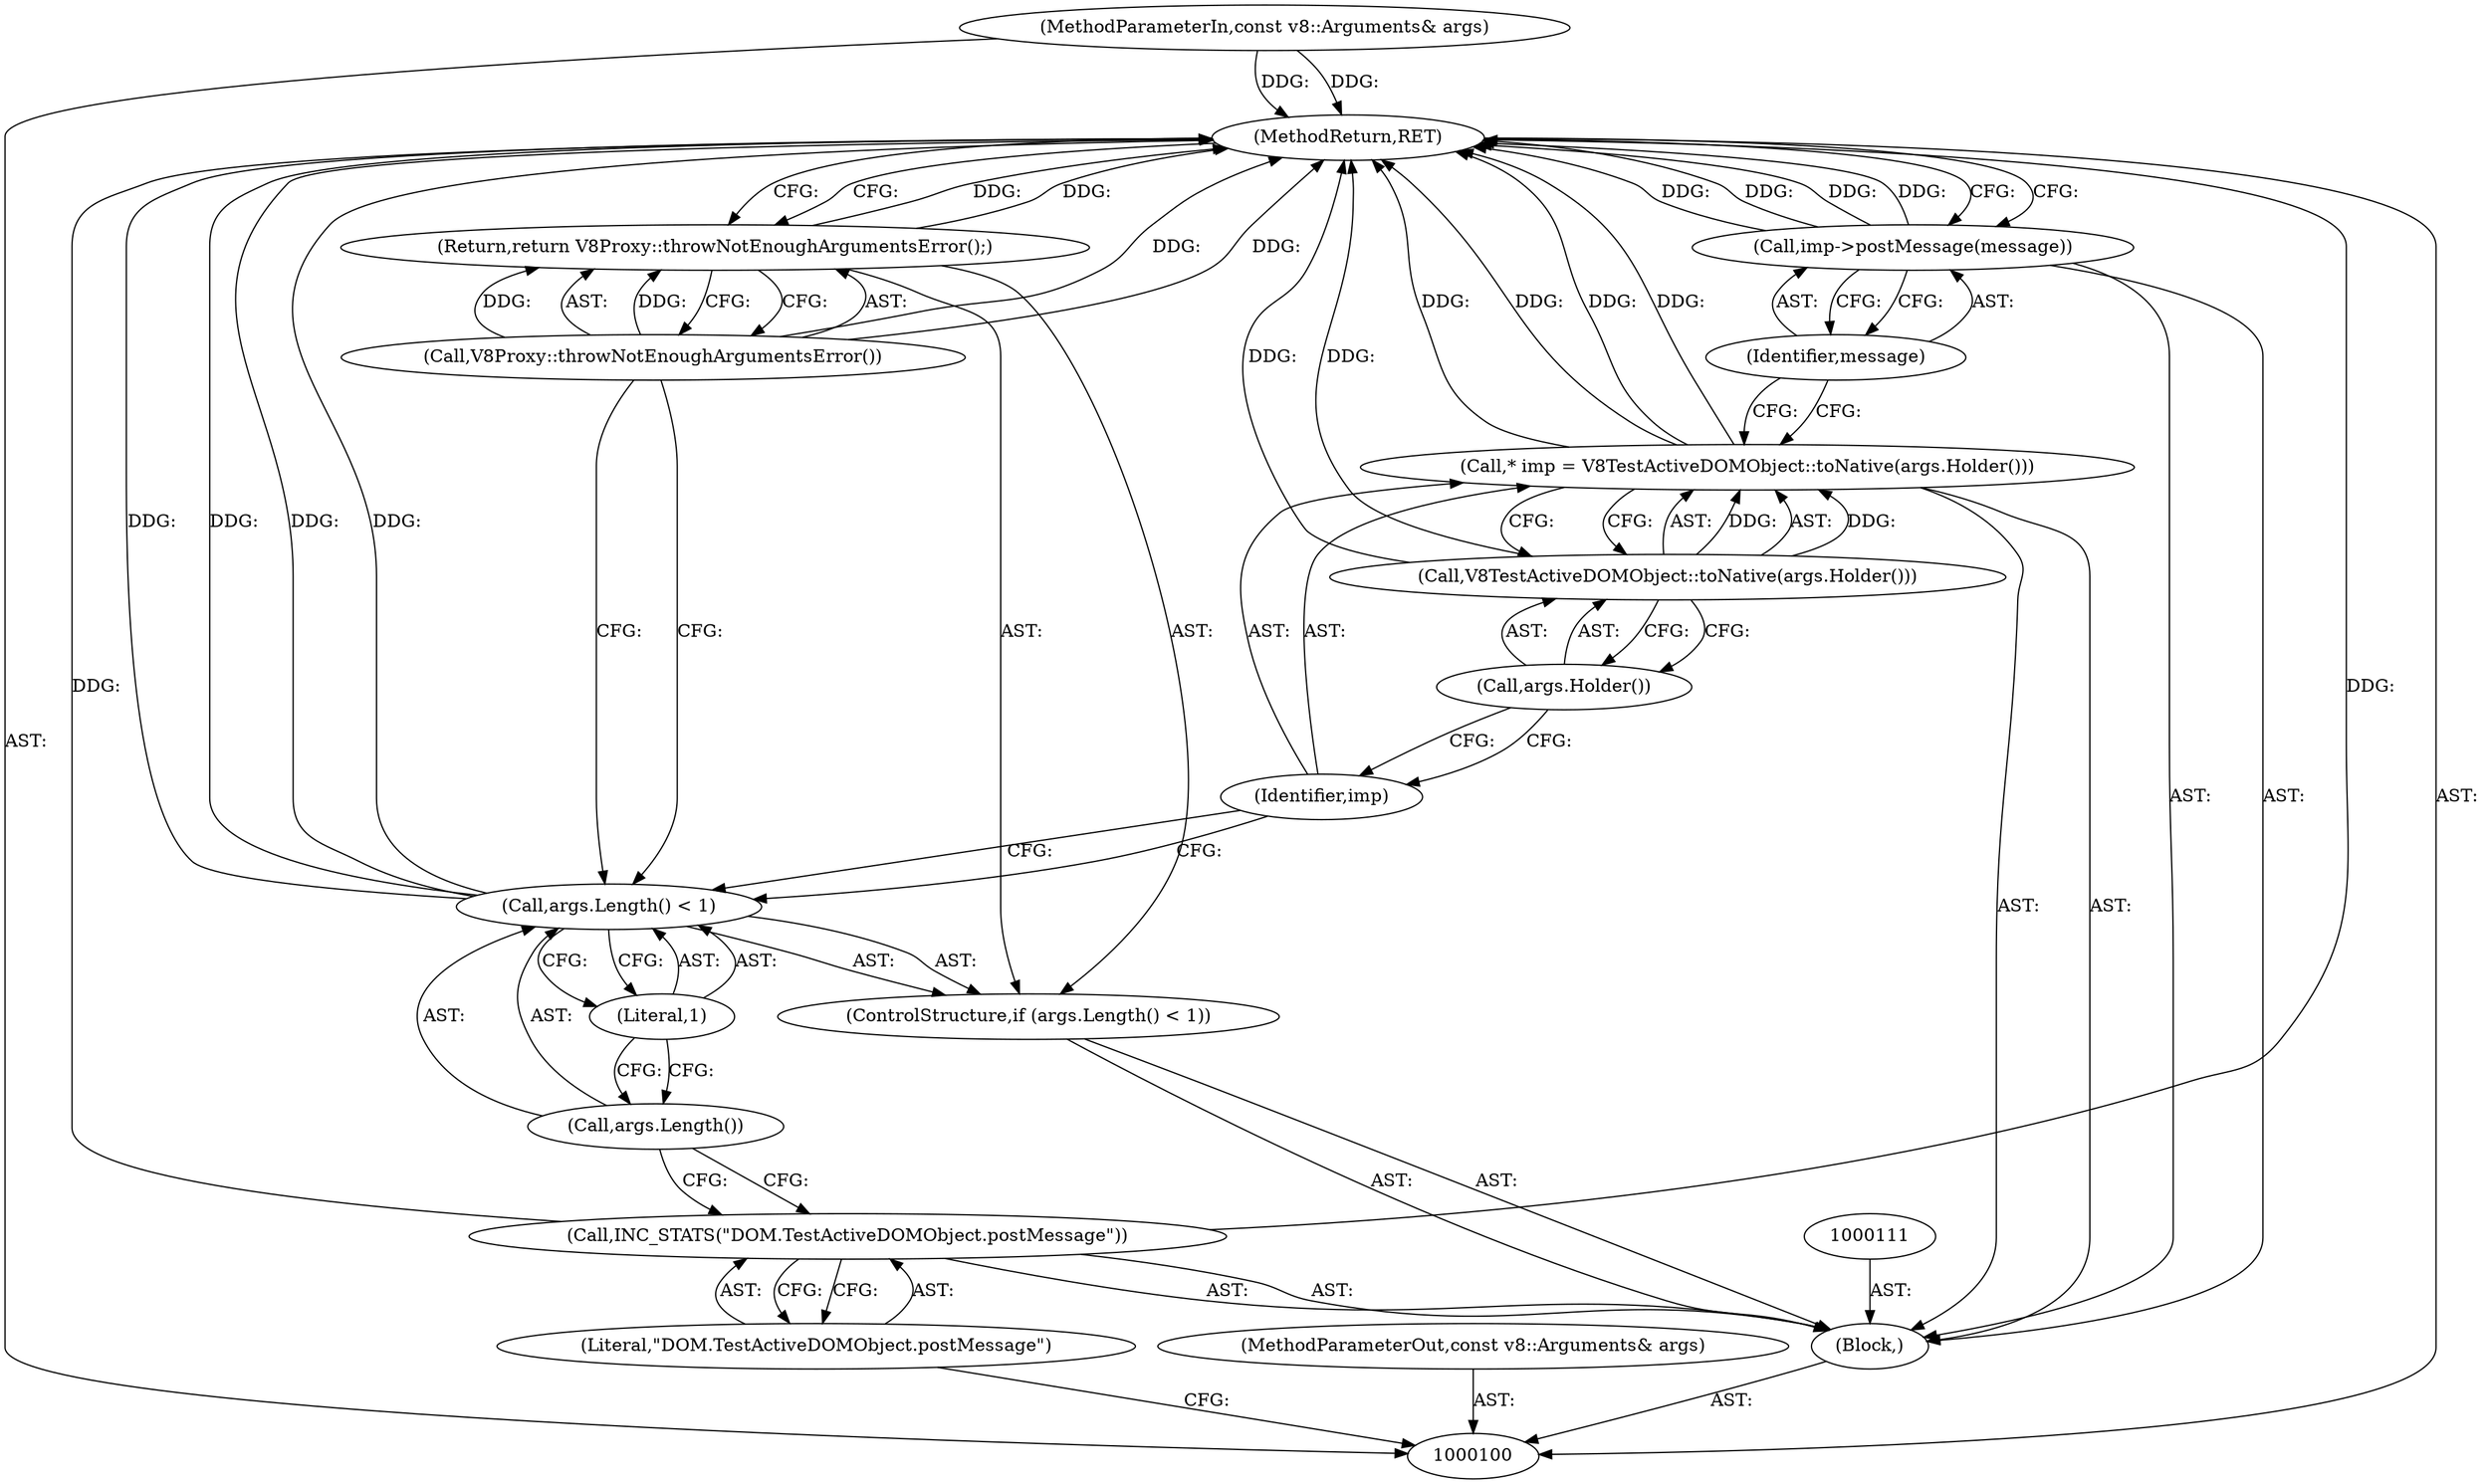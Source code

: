 digraph "1_Chrome_e9372a1bfd3588a80fcf49aa07321f0971dd6091_1" {
"1000118" [label="(MethodReturn,RET)"];
"1000101" [label="(MethodParameterIn,const v8::Arguments& args)"];
"1000157" [label="(MethodParameterOut,const v8::Arguments& args)"];
"1000102" [label="(Block,)"];
"1000104" [label="(Literal,\"DOM.TestActiveDOMObject.postMessage\")"];
"1000103" [label="(Call,INC_STATS(\"DOM.TestActiveDOMObject.postMessage\"))"];
"1000108" [label="(Literal,1)"];
"1000105" [label="(ControlStructure,if (args.Length() < 1))"];
"1000106" [label="(Call,args.Length() < 1)"];
"1000107" [label="(Call,args.Length())"];
"1000110" [label="(Call,V8Proxy::throwNotEnoughArgumentsError())"];
"1000109" [label="(Return,return V8Proxy::throwNotEnoughArgumentsError();)"];
"1000112" [label="(Call,* imp = V8TestActiveDOMObject::toNative(args.Holder()))"];
"1000113" [label="(Identifier,imp)"];
"1000114" [label="(Call,V8TestActiveDOMObject::toNative(args.Holder()))"];
"1000115" [label="(Call,args.Holder())"];
"1000117" [label="(Identifier,message)"];
"1000116" [label="(Call,imp->postMessage(message))"];
"1000118" -> "1000100"  [label="AST: "];
"1000118" -> "1000109"  [label="CFG: "];
"1000118" -> "1000116"  [label="CFG: "];
"1000116" -> "1000118"  [label="DDG: "];
"1000116" -> "1000118"  [label="DDG: "];
"1000106" -> "1000118"  [label="DDG: "];
"1000106" -> "1000118"  [label="DDG: "];
"1000112" -> "1000118"  [label="DDG: "];
"1000112" -> "1000118"  [label="DDG: "];
"1000103" -> "1000118"  [label="DDG: "];
"1000114" -> "1000118"  [label="DDG: "];
"1000101" -> "1000118"  [label="DDG: "];
"1000110" -> "1000118"  [label="DDG: "];
"1000109" -> "1000118"  [label="DDG: "];
"1000101" -> "1000100"  [label="AST: "];
"1000101" -> "1000118"  [label="DDG: "];
"1000157" -> "1000100"  [label="AST: "];
"1000102" -> "1000100"  [label="AST: "];
"1000103" -> "1000102"  [label="AST: "];
"1000105" -> "1000102"  [label="AST: "];
"1000111" -> "1000102"  [label="AST: "];
"1000112" -> "1000102"  [label="AST: "];
"1000116" -> "1000102"  [label="AST: "];
"1000104" -> "1000103"  [label="AST: "];
"1000104" -> "1000100"  [label="CFG: "];
"1000103" -> "1000104"  [label="CFG: "];
"1000103" -> "1000102"  [label="AST: "];
"1000103" -> "1000104"  [label="CFG: "];
"1000104" -> "1000103"  [label="AST: "];
"1000107" -> "1000103"  [label="CFG: "];
"1000103" -> "1000118"  [label="DDG: "];
"1000108" -> "1000106"  [label="AST: "];
"1000108" -> "1000107"  [label="CFG: "];
"1000106" -> "1000108"  [label="CFG: "];
"1000105" -> "1000102"  [label="AST: "];
"1000106" -> "1000105"  [label="AST: "];
"1000109" -> "1000105"  [label="AST: "];
"1000106" -> "1000105"  [label="AST: "];
"1000106" -> "1000108"  [label="CFG: "];
"1000107" -> "1000106"  [label="AST: "];
"1000108" -> "1000106"  [label="AST: "];
"1000110" -> "1000106"  [label="CFG: "];
"1000113" -> "1000106"  [label="CFG: "];
"1000106" -> "1000118"  [label="DDG: "];
"1000106" -> "1000118"  [label="DDG: "];
"1000107" -> "1000106"  [label="AST: "];
"1000107" -> "1000103"  [label="CFG: "];
"1000108" -> "1000107"  [label="CFG: "];
"1000110" -> "1000109"  [label="AST: "];
"1000110" -> "1000106"  [label="CFG: "];
"1000109" -> "1000110"  [label="CFG: "];
"1000110" -> "1000118"  [label="DDG: "];
"1000110" -> "1000109"  [label="DDG: "];
"1000109" -> "1000105"  [label="AST: "];
"1000109" -> "1000110"  [label="CFG: "];
"1000110" -> "1000109"  [label="AST: "];
"1000118" -> "1000109"  [label="CFG: "];
"1000109" -> "1000118"  [label="DDG: "];
"1000110" -> "1000109"  [label="DDG: "];
"1000112" -> "1000102"  [label="AST: "];
"1000112" -> "1000114"  [label="CFG: "];
"1000113" -> "1000112"  [label="AST: "];
"1000114" -> "1000112"  [label="AST: "];
"1000117" -> "1000112"  [label="CFG: "];
"1000112" -> "1000118"  [label="DDG: "];
"1000112" -> "1000118"  [label="DDG: "];
"1000114" -> "1000112"  [label="DDG: "];
"1000113" -> "1000112"  [label="AST: "];
"1000113" -> "1000106"  [label="CFG: "];
"1000115" -> "1000113"  [label="CFG: "];
"1000114" -> "1000112"  [label="AST: "];
"1000114" -> "1000115"  [label="CFG: "];
"1000115" -> "1000114"  [label="AST: "];
"1000112" -> "1000114"  [label="CFG: "];
"1000114" -> "1000118"  [label="DDG: "];
"1000114" -> "1000112"  [label="DDG: "];
"1000115" -> "1000114"  [label="AST: "];
"1000115" -> "1000113"  [label="CFG: "];
"1000114" -> "1000115"  [label="CFG: "];
"1000117" -> "1000116"  [label="AST: "];
"1000117" -> "1000112"  [label="CFG: "];
"1000116" -> "1000117"  [label="CFG: "];
"1000116" -> "1000102"  [label="AST: "];
"1000116" -> "1000117"  [label="CFG: "];
"1000117" -> "1000116"  [label="AST: "];
"1000118" -> "1000116"  [label="CFG: "];
"1000116" -> "1000118"  [label="DDG: "];
"1000116" -> "1000118"  [label="DDG: "];
}
